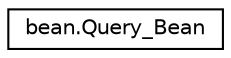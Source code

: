 digraph "Graphical Class Hierarchy"
{
 // LATEX_PDF_SIZE
  edge [fontname="Helvetica",fontsize="10",labelfontname="Helvetica",labelfontsize="10"];
  node [fontname="Helvetica",fontsize="10",shape=record];
  rankdir="LR";
  Node0 [label="bean.Query_Bean",height=0.2,width=0.4,color="black", fillcolor="white", style="filled",URL="$classbean_1_1Query__Bean.html",tooltip=" "];
}
